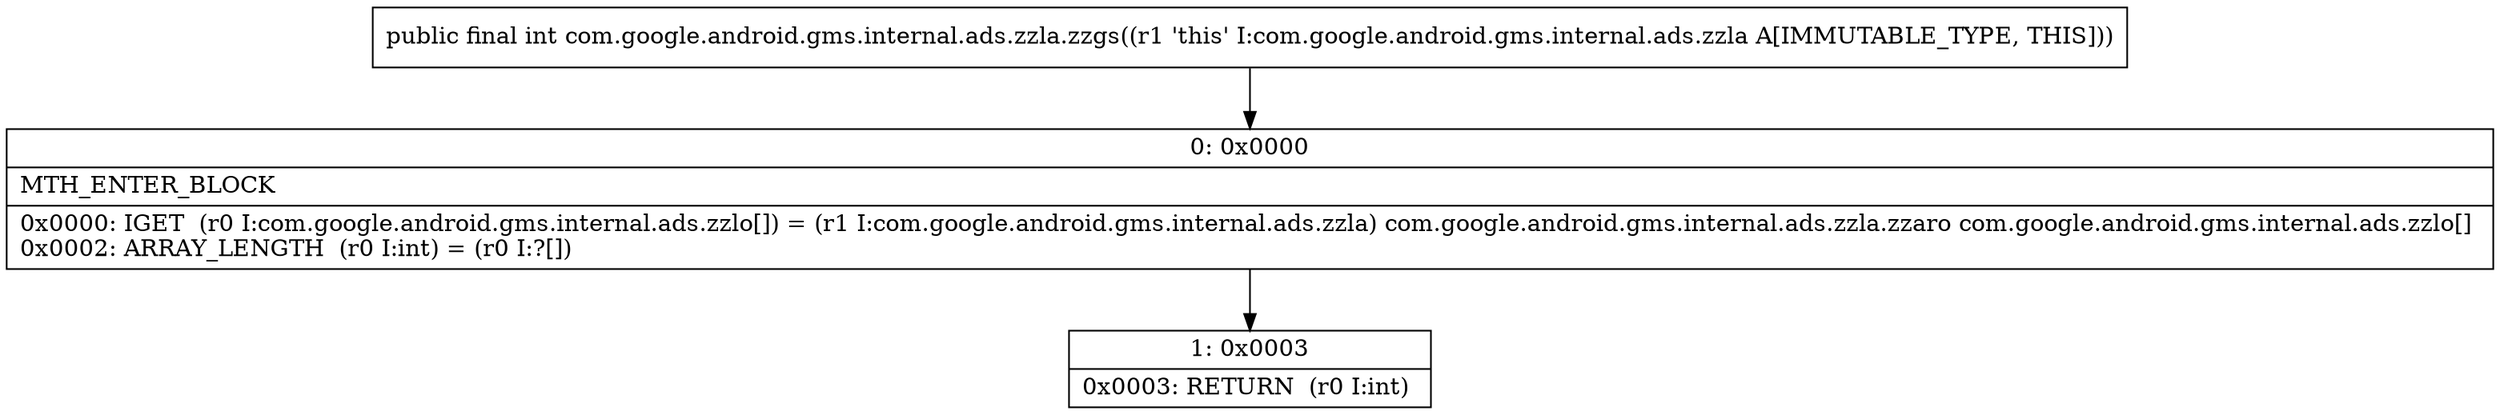 digraph "CFG forcom.google.android.gms.internal.ads.zzla.zzgs()I" {
Node_0 [shape=record,label="{0\:\ 0x0000|MTH_ENTER_BLOCK\l|0x0000: IGET  (r0 I:com.google.android.gms.internal.ads.zzlo[]) = (r1 I:com.google.android.gms.internal.ads.zzla) com.google.android.gms.internal.ads.zzla.zzaro com.google.android.gms.internal.ads.zzlo[] \l0x0002: ARRAY_LENGTH  (r0 I:int) = (r0 I:?[]) \l}"];
Node_1 [shape=record,label="{1\:\ 0x0003|0x0003: RETURN  (r0 I:int) \l}"];
MethodNode[shape=record,label="{public final int com.google.android.gms.internal.ads.zzla.zzgs((r1 'this' I:com.google.android.gms.internal.ads.zzla A[IMMUTABLE_TYPE, THIS])) }"];
MethodNode -> Node_0;
Node_0 -> Node_1;
}

